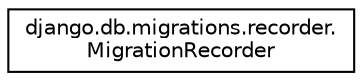 digraph "Graphical Class Hierarchy"
{
 // LATEX_PDF_SIZE
  edge [fontname="Helvetica",fontsize="10",labelfontname="Helvetica",labelfontsize="10"];
  node [fontname="Helvetica",fontsize="10",shape=record];
  rankdir="LR";
  Node0 [label="django.db.migrations.recorder.\lMigrationRecorder",height=0.2,width=0.4,color="black", fillcolor="white", style="filled",URL="$classdjango_1_1db_1_1migrations_1_1recorder_1_1_migration_recorder.html",tooltip=" "];
}
